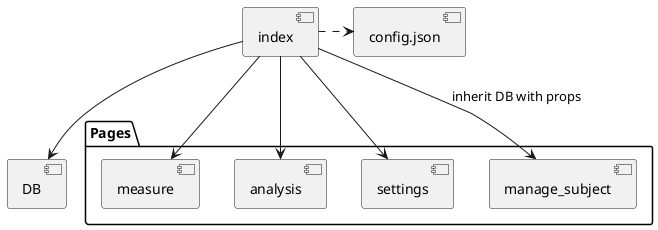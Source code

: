 @startuml{component.png}
  [index]
  [DB]
  [config.json]
  package "Pages" {
    [measure]
    [analysis]
    [settings]
    [manage_subject]
  }
  [index] .> [config.json]
  [index] --> [DB]
  [index] --> [manage_subject] : inherit DB with props
  [index] --> [measure]
  [index] --> [analysis]
  [index] --> [settings]
@enduml
